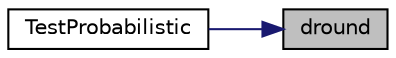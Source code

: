 digraph "dround"
{
 // LATEX_PDF_SIZE
  edge [fontname="Helvetica",fontsize="10",labelfontname="Helvetica",labelfontsize="10"];
  node [fontname="Helvetica",fontsize="10",shape=record];
  rankdir="RL";
  Node1 [label="dround",height=0.2,width=0.4,color="black", fillcolor="grey75", style="filled", fontcolor="black",tooltip="Round a double number to the given precision."];
  Node1 -> Node2 [dir="back",color="midnightblue",fontsize="10",style="solid",fontname="Helvetica"];
  Node2 [label="TestProbabilistic",height=0.2,width=0.4,color="black", fillcolor="white", style="filled",URL="$main-propagation-loss_8cc.html#a2c280e21b5e273cca8f71b0f167e034f",tooltip=" "];
}
